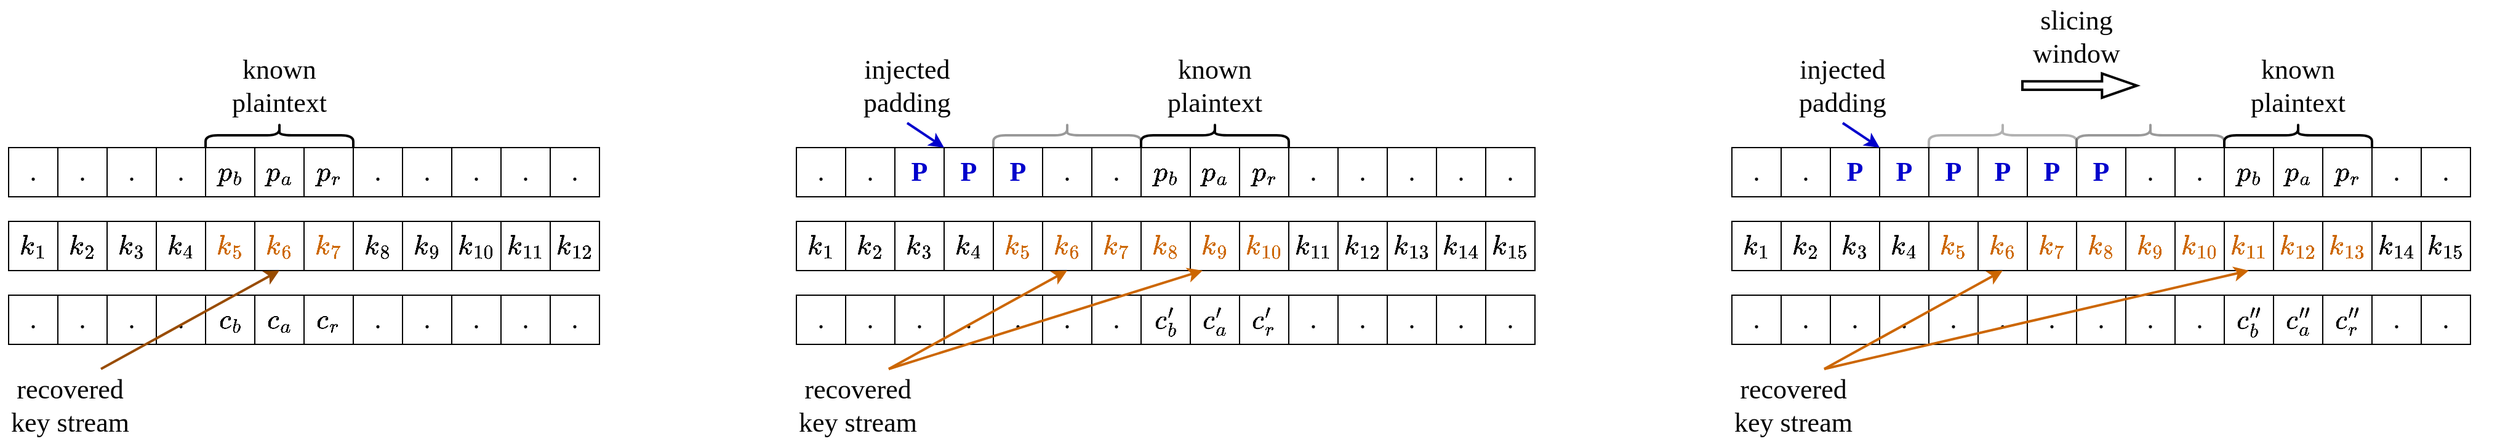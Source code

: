 <mxfile version="20.7.4" type="device"><diagram id="jKC2Cwj7kxCa5pPbHjqP" name="Page-1"><mxGraphModel dx="969" dy="1511" grid="1" gridSize="10" guides="1" tooltips="1" connect="1" arrows="1" fold="1" page="0" pageScale="1" pageWidth="850" pageHeight="1100" math="1" shadow="0"><root><mxCell id="0"/><mxCell id="1" parent="0"/><mxCell id="rblQcZxpyHpqyzmFCb4H-234" value="&lt;span style=&quot;font-family: &amp;quot;Source Code Pro&amp;quot;; font-size: 22px;&quot;&gt;.&lt;/span&gt;" style="rounded=0;whiteSpace=wrap;html=1;" vertex="1" parent="1"><mxGeometry x="280" y="-600" width="40" height="40" as="geometry"/></mxCell><mxCell id="rblQcZxpyHpqyzmFCb4H-235" value="&lt;span style=&quot;font-family: &amp;quot;Source Code Pro&amp;quot;; font-size: 22px;&quot;&gt;\(p_b\)&lt;/span&gt;" style="rounded=0;whiteSpace=wrap;html=1;" vertex="1" parent="1"><mxGeometry x="160" y="-600" width="40" height="40" as="geometry"/></mxCell><mxCell id="rblQcZxpyHpqyzmFCb4H-236" value="&lt;span style=&quot;font-family: &amp;quot;Source Code Pro&amp;quot;; font-size: 22px;&quot;&gt;\(p_a\)&lt;/span&gt;" style="rounded=0;whiteSpace=wrap;html=1;" vertex="1" parent="1"><mxGeometry x="200" y="-600" width="40" height="40" as="geometry"/></mxCell><mxCell id="rblQcZxpyHpqyzmFCb4H-237" value="&lt;span style=&quot;font-family: &amp;quot;Source Code Pro&amp;quot;; font-size: 22px;&quot;&gt;\(p_r\)&lt;/span&gt;" style="rounded=0;whiteSpace=wrap;html=1;" vertex="1" parent="1"><mxGeometry x="240" y="-600" width="40" height="40" as="geometry"/></mxCell><mxCell id="rblQcZxpyHpqyzmFCb4H-238" value="&lt;span style=&quot;font-family: &amp;quot;Source Code Pro&amp;quot;; font-size: 22px;&quot;&gt;.&lt;/span&gt;" style="rounded=0;whiteSpace=wrap;html=1;" vertex="1" parent="1"><mxGeometry x="440" y="-600" width="40" height="40" as="geometry"/></mxCell><mxCell id="rblQcZxpyHpqyzmFCb4H-239" value="&lt;font data-font-src=&quot;https://fonts.googleapis.com/css?family=Source+Code+Pro&quot; face=&quot;Source Code Pro&quot; style=&quot;font-size: 22px;&quot;&gt;.&lt;/font&gt;" style="rounded=0;whiteSpace=wrap;html=1;" vertex="1" parent="1"><mxGeometry y="-600" width="40" height="40" as="geometry"/></mxCell><mxCell id="rblQcZxpyHpqyzmFCb4H-240" value="&lt;span style=&quot;font-family: &amp;quot;Source Code Pro&amp;quot;; font-size: 22px;&quot;&gt;.&lt;/span&gt;" style="rounded=0;whiteSpace=wrap;html=1;" vertex="1" parent="1"><mxGeometry x="40" y="-600" width="40" height="40" as="geometry"/></mxCell><mxCell id="rblQcZxpyHpqyzmFCb4H-241" value="&lt;span style=&quot;font-family: &amp;quot;Source Code Pro&amp;quot;; font-size: 22px;&quot;&gt;.&lt;/span&gt;" style="rounded=0;whiteSpace=wrap;html=1;" vertex="1" parent="1"><mxGeometry x="80" y="-600" width="40" height="40" as="geometry"/></mxCell><mxCell id="rblQcZxpyHpqyzmFCb4H-242" value="&lt;span style=&quot;font-family: &amp;quot;Source Code Pro&amp;quot;; font-size: 22px;&quot;&gt;.&lt;/span&gt;" style="rounded=0;whiteSpace=wrap;html=1;" vertex="1" parent="1"><mxGeometry x="120" y="-600" width="40" height="40" as="geometry"/></mxCell><mxCell id="rblQcZxpyHpqyzmFCb4H-243" value="&lt;span style=&quot;font-family: &amp;quot;Source Code Pro&amp;quot;; font-size: 22px;&quot;&gt;\(k_5\)&lt;/span&gt;" style="rounded=0;whiteSpace=wrap;html=1;fontColor=#CC6600;" vertex="1" parent="1"><mxGeometry x="160" y="-540" width="40" height="40" as="geometry"/></mxCell><mxCell id="rblQcZxpyHpqyzmFCb4H-244" value="&lt;span style=&quot;font-family: &amp;quot;Source Code Pro&amp;quot;; font-size: 22px;&quot;&gt;\(k_6\)&lt;/span&gt;" style="rounded=0;whiteSpace=wrap;html=1;fontColor=#CC6600;" vertex="1" parent="1"><mxGeometry x="200" y="-540" width="40" height="40" as="geometry"/></mxCell><mxCell id="rblQcZxpyHpqyzmFCb4H-245" value="&lt;span style=&quot;font-family: &amp;quot;Source Code Pro&amp;quot;; font-size: 22px;&quot;&gt;\(k_7\)&lt;/span&gt;" style="rounded=0;whiteSpace=wrap;html=1;fontColor=#CC6600;" vertex="1" parent="1"><mxGeometry x="240" y="-540" width="40" height="40" as="geometry"/></mxCell><mxCell id="rblQcZxpyHpqyzmFCb4H-246" value="&lt;span style=&quot;font-family: &amp;quot;Source Code Pro&amp;quot;; font-size: 22px;&quot;&gt;\(k_8\)&lt;/span&gt;" style="rounded=0;whiteSpace=wrap;html=1;" vertex="1" parent="1"><mxGeometry x="280" y="-540" width="40" height="40" as="geometry"/></mxCell><mxCell id="rblQcZxpyHpqyzmFCb4H-247" value="&lt;span style=&quot;font-family: &amp;quot;Source Code Pro&amp;quot;; font-size: 22px;&quot;&gt;\(k_9\)&lt;/span&gt;" style="rounded=0;whiteSpace=wrap;html=1;" vertex="1" parent="1"><mxGeometry x="320" y="-540" width="40" height="40" as="geometry"/></mxCell><mxCell id="rblQcZxpyHpqyzmFCb4H-248" value="&lt;span style=&quot;font-family: &amp;quot;Source Code Pro&amp;quot;; font-size: 22px;&quot;&gt;\(k_{10}\)&lt;/span&gt;" style="rounded=0;whiteSpace=wrap;html=1;" vertex="1" parent="1"><mxGeometry x="360" y="-540" width="40" height="40" as="geometry"/></mxCell><mxCell id="rblQcZxpyHpqyzmFCb4H-249" value="&lt;font face=&quot;Source Code Pro&quot;&gt;&lt;span style=&quot;font-size: 22px;&quot;&gt;\(k_{11}\)&lt;/span&gt;&lt;/font&gt;" style="rounded=0;whiteSpace=wrap;html=1;" vertex="1" parent="1"><mxGeometry x="400" y="-540" width="40" height="40" as="geometry"/></mxCell><mxCell id="rblQcZxpyHpqyzmFCb4H-250" value="&lt;span style=&quot;font-family: &amp;quot;Source Code Pro&amp;quot;; font-size: 22px;&quot;&gt;\(k_{12}\)&lt;/span&gt;" style="rounded=0;whiteSpace=wrap;html=1;" vertex="1" parent="1"><mxGeometry x="440" y="-540" width="40" height="40" as="geometry"/></mxCell><mxCell id="rblQcZxpyHpqyzmFCb4H-251" value="&lt;font data-font-src=&quot;https://fonts.googleapis.com/css?family=Source+Code+Pro&quot; face=&quot;Source Code Pro&quot; style=&quot;font-size: 22px;&quot;&gt;\(k_1\)&lt;/font&gt;" style="rounded=0;whiteSpace=wrap;html=1;" vertex="1" parent="1"><mxGeometry y="-540" width="40" height="40" as="geometry"/></mxCell><mxCell id="rblQcZxpyHpqyzmFCb4H-252" value="&lt;span style=&quot;font-family: &amp;quot;Source Code Pro&amp;quot;; font-size: 22px;&quot;&gt;\(k_2\)&lt;/span&gt;" style="rounded=0;whiteSpace=wrap;html=1;" vertex="1" parent="1"><mxGeometry x="40" y="-540" width="40" height="40" as="geometry"/></mxCell><mxCell id="rblQcZxpyHpqyzmFCb4H-253" value="&lt;span style=&quot;font-family: &amp;quot;Source Code Pro&amp;quot;; font-size: 22px;&quot;&gt;\(k_3\)&lt;/span&gt;" style="rounded=0;whiteSpace=wrap;html=1;" vertex="1" parent="1"><mxGeometry x="80" y="-540" width="40" height="40" as="geometry"/></mxCell><mxCell id="rblQcZxpyHpqyzmFCb4H-254" value="&lt;span style=&quot;font-family: &amp;quot;Source Code Pro&amp;quot;; font-size: 22px;&quot;&gt;\(k_4\)&lt;/span&gt;" style="rounded=0;whiteSpace=wrap;html=1;" vertex="1" parent="1"><mxGeometry x="120" y="-540" width="40" height="40" as="geometry"/></mxCell><mxCell id="rblQcZxpyHpqyzmFCb4H-255" value="&lt;font data-font-src=&quot;https://fonts.googleapis.com/css?family=Source+Code+Pro&quot; face=&quot;Source Code Pro&quot; style=&quot;font-size: 22px;&quot;&gt;.&lt;/font&gt;" style="rounded=0;whiteSpace=wrap;html=1;" vertex="1" parent="1"><mxGeometry x="320" y="-480" width="40" height="40" as="geometry"/></mxCell><mxCell id="rblQcZxpyHpqyzmFCb4H-256" value="&lt;span style=&quot;font-family: &amp;quot;Source Code Pro&amp;quot;; font-size: 22px;&quot;&gt;.&lt;/span&gt;" style="rounded=0;whiteSpace=wrap;html=1;" vertex="1" parent="1"><mxGeometry x="360" y="-480" width="40" height="40" as="geometry"/></mxCell><mxCell id="rblQcZxpyHpqyzmFCb4H-257" value="&lt;span style=&quot;font-family: &amp;quot;Source Code Pro&amp;quot;; font-size: 22px;&quot;&gt;.&lt;/span&gt;" style="rounded=0;whiteSpace=wrap;html=1;" vertex="1" parent="1"><mxGeometry x="400" y="-480" width="40" height="40" as="geometry"/></mxCell><mxCell id="rblQcZxpyHpqyzmFCb4H-258" value="&lt;span style=&quot;font-family: &amp;quot;Source Code Pro&amp;quot;; font-size: 22px;&quot;&gt;.&lt;/span&gt;" style="rounded=0;whiteSpace=wrap;html=1;" vertex="1" parent="1"><mxGeometry x="280" y="-480" width="40" height="40" as="geometry"/></mxCell><mxCell id="rblQcZxpyHpqyzmFCb4H-259" value="&lt;span style=&quot;font-family: &amp;quot;Source Code Pro&amp;quot;; font-size: 22px;&quot;&gt;\(c_b\)&lt;/span&gt;" style="rounded=0;whiteSpace=wrap;html=1;" vertex="1" parent="1"><mxGeometry x="160" y="-480" width="40" height="40" as="geometry"/></mxCell><mxCell id="rblQcZxpyHpqyzmFCb4H-260" value="&lt;span style=&quot;font-family: &amp;quot;Source Code Pro&amp;quot;; font-size: 22px;&quot;&gt;\(c_a\)&lt;/span&gt;" style="rounded=0;whiteSpace=wrap;html=1;" vertex="1" parent="1"><mxGeometry x="200" y="-480" width="40" height="40" as="geometry"/></mxCell><mxCell id="rblQcZxpyHpqyzmFCb4H-261" value="&lt;span style=&quot;font-family: &amp;quot;Source Code Pro&amp;quot;; font-size: 22px;&quot;&gt;\(c_r\)&lt;/span&gt;" style="rounded=0;whiteSpace=wrap;html=1;" vertex="1" parent="1"><mxGeometry x="240" y="-480" width="40" height="40" as="geometry"/></mxCell><mxCell id="rblQcZxpyHpqyzmFCb4H-262" value="&lt;span style=&quot;font-family: &amp;quot;Source Code Pro&amp;quot;; font-size: 22px;&quot;&gt;.&lt;/span&gt;" style="rounded=0;whiteSpace=wrap;html=1;" vertex="1" parent="1"><mxGeometry x="440" y="-480" width="40" height="40" as="geometry"/></mxCell><mxCell id="rblQcZxpyHpqyzmFCb4H-263" value="&lt;font data-font-src=&quot;https://fonts.googleapis.com/css?family=Source+Code+Pro&quot; face=&quot;Source Code Pro&quot; style=&quot;font-size: 22px;&quot;&gt;.&lt;/font&gt;" style="rounded=0;whiteSpace=wrap;html=1;" vertex="1" parent="1"><mxGeometry y="-480" width="40" height="40" as="geometry"/></mxCell><mxCell id="rblQcZxpyHpqyzmFCb4H-264" value="&lt;span style=&quot;font-family: &amp;quot;Source Code Pro&amp;quot;; font-size: 22px;&quot;&gt;.&lt;/span&gt;" style="rounded=0;whiteSpace=wrap;html=1;" vertex="1" parent="1"><mxGeometry x="40" y="-480" width="40" height="40" as="geometry"/></mxCell><mxCell id="rblQcZxpyHpqyzmFCb4H-265" value="&lt;span style=&quot;font-family: &amp;quot;Source Code Pro&amp;quot;; font-size: 22px;&quot;&gt;.&lt;/span&gt;" style="rounded=0;whiteSpace=wrap;html=1;" vertex="1" parent="1"><mxGeometry x="80" y="-480" width="40" height="40" as="geometry"/></mxCell><mxCell id="rblQcZxpyHpqyzmFCb4H-266" value="&lt;span style=&quot;font-family: &amp;quot;Source Code Pro&amp;quot;; font-size: 22px;&quot;&gt;.&lt;/span&gt;" style="rounded=0;whiteSpace=wrap;html=1;" vertex="1" parent="1"><mxGeometry x="120" y="-480" width="40" height="40" as="geometry"/></mxCell><mxCell id="rblQcZxpyHpqyzmFCb4H-305" value="&lt;font data-font-src=&quot;https://fonts.googleapis.com/css?family=Source+Code+Pro&quot; face=&quot;Source Code Pro&quot; style=&quot;font-size: 22px;&quot;&gt;.&lt;/font&gt;" style="rounded=0;whiteSpace=wrap;html=1;" vertex="1" parent="1"><mxGeometry x="320" y="-600" width="40" height="40" as="geometry"/></mxCell><mxCell id="rblQcZxpyHpqyzmFCb4H-306" value="&lt;span style=&quot;font-family: &amp;quot;Source Code Pro&amp;quot;; font-size: 22px;&quot;&gt;.&lt;/span&gt;" style="rounded=0;whiteSpace=wrap;html=1;" vertex="1" parent="1"><mxGeometry x="360" y="-600" width="40" height="40" as="geometry"/></mxCell><mxCell id="rblQcZxpyHpqyzmFCb4H-307" value="&lt;span style=&quot;font-family: &amp;quot;Source Code Pro&amp;quot;; font-size: 22px;&quot;&gt;.&lt;/span&gt;" style="rounded=0;whiteSpace=wrap;html=1;" vertex="1" parent="1"><mxGeometry x="400" y="-600" width="40" height="40" as="geometry"/></mxCell><mxCell id="rblQcZxpyHpqyzmFCb4H-308" value="&lt;span style=&quot;font-family: &amp;quot;Source Code Pro&amp;quot;; font-size: 22px;&quot;&gt;.&lt;/span&gt;" style="rounded=0;whiteSpace=wrap;html=1;" vertex="1" parent="1"><mxGeometry x="1040" y="-600" width="40" height="40" as="geometry"/></mxCell><mxCell id="rblQcZxpyHpqyzmFCb4H-309" value="&lt;span style=&quot;font-family: &amp;quot;Source Code Pro&amp;quot;; font-size: 22px;&quot;&gt;\(p_b\)&lt;/span&gt;" style="rounded=0;whiteSpace=wrap;html=1;" vertex="1" parent="1"><mxGeometry x="920" y="-600" width="40" height="40" as="geometry"/></mxCell><mxCell id="rblQcZxpyHpqyzmFCb4H-310" value="&lt;span style=&quot;font-family: &amp;quot;Source Code Pro&amp;quot;; font-size: 22px;&quot;&gt;\(p_a\)&lt;/span&gt;" style="rounded=0;whiteSpace=wrap;html=1;" vertex="1" parent="1"><mxGeometry x="960" y="-600" width="40" height="40" as="geometry"/></mxCell><mxCell id="rblQcZxpyHpqyzmFCb4H-311" value="&lt;span style=&quot;font-family: &amp;quot;Source Code Pro&amp;quot;; font-size: 22px;&quot;&gt;\(p_r\)&lt;/span&gt;" style="rounded=0;whiteSpace=wrap;html=1;" vertex="1" parent="1"><mxGeometry x="1000" y="-600" width="40" height="40" as="geometry"/></mxCell><mxCell id="rblQcZxpyHpqyzmFCb4H-312" value="&lt;span style=&quot;font-family: &amp;quot;Source Code Pro&amp;quot;; font-size: 22px;&quot;&gt;.&lt;/span&gt;" style="rounded=0;whiteSpace=wrap;html=1;" vertex="1" parent="1"><mxGeometry x="1200" y="-600" width="40" height="40" as="geometry"/></mxCell><mxCell id="rblQcZxpyHpqyzmFCb4H-313" value="&lt;font data-font-src=&quot;https://fonts.googleapis.com/css?family=Source+Code+Pro&quot; face=&quot;Source Code Pro&quot; style=&quot;font-size: 22px;&quot;&gt;.&lt;/font&gt;" style="rounded=0;whiteSpace=wrap;html=1;" vertex="1" parent="1"><mxGeometry x="640" y="-600" width="40" height="40" as="geometry"/></mxCell><mxCell id="rblQcZxpyHpqyzmFCb4H-314" value="&lt;span style=&quot;font-family: &amp;quot;Source Code Pro&amp;quot;; font-size: 22px;&quot;&gt;.&lt;/span&gt;" style="rounded=0;whiteSpace=wrap;html=1;" vertex="1" parent="1"><mxGeometry x="680" y="-600" width="40" height="40" as="geometry"/></mxCell><mxCell id="rblQcZxpyHpqyzmFCb4H-315" value="&lt;span style=&quot;font-family: &amp;quot;Source Code Pro&amp;quot;; font-size: 22px;&quot;&gt;.&lt;/span&gt;" style="rounded=0;whiteSpace=wrap;html=1;" vertex="1" parent="1"><mxGeometry x="840" y="-600" width="40" height="40" as="geometry"/></mxCell><mxCell id="rblQcZxpyHpqyzmFCb4H-316" value="&lt;span style=&quot;font-family: &amp;quot;Source Code Pro&amp;quot;; font-size: 22px;&quot;&gt;.&lt;/span&gt;" style="rounded=0;whiteSpace=wrap;html=1;" vertex="1" parent="1"><mxGeometry x="880" y="-600" width="40" height="40" as="geometry"/></mxCell><mxCell id="rblQcZxpyHpqyzmFCb4H-317" value="&lt;span style=&quot;font-family: &amp;quot;Source Code Pro&amp;quot;; font-size: 22px;&quot;&gt;\(k_5\)&lt;/span&gt;" style="rounded=0;whiteSpace=wrap;html=1;fontColor=#CC6600;" vertex="1" parent="1"><mxGeometry x="800" y="-540" width="40" height="40" as="geometry"/></mxCell><mxCell id="rblQcZxpyHpqyzmFCb4H-318" value="&lt;span style=&quot;font-family: &amp;quot;Source Code Pro&amp;quot;; font-size: 22px;&quot;&gt;\(k_6\)&lt;/span&gt;" style="rounded=0;whiteSpace=wrap;html=1;fontColor=#CC6600;" vertex="1" parent="1"><mxGeometry x="840" y="-540" width="40" height="40" as="geometry"/></mxCell><mxCell id="rblQcZxpyHpqyzmFCb4H-319" value="&lt;span style=&quot;font-family: &amp;quot;Source Code Pro&amp;quot;; font-size: 22px;&quot;&gt;\(k_7\)&lt;/span&gt;" style="rounded=0;whiteSpace=wrap;html=1;fontColor=#CC6600;" vertex="1" parent="1"><mxGeometry x="880" y="-540" width="40" height="40" as="geometry"/></mxCell><mxCell id="rblQcZxpyHpqyzmFCb4H-320" value="&lt;span style=&quot;font-family: &amp;quot;Source Code Pro&amp;quot;; font-size: 22px;&quot;&gt;\(k_8\)&lt;/span&gt;" style="rounded=0;whiteSpace=wrap;html=1;fontColor=#CC6600;" vertex="1" parent="1"><mxGeometry x="920" y="-540" width="40" height="40" as="geometry"/></mxCell><mxCell id="rblQcZxpyHpqyzmFCb4H-321" value="&lt;span style=&quot;font-family: &amp;quot;Source Code Pro&amp;quot;; font-size: 22px;&quot;&gt;\(k_9\)&lt;/span&gt;" style="rounded=0;whiteSpace=wrap;html=1;fontColor=#CC6600;" vertex="1" parent="1"><mxGeometry x="960" y="-540" width="40" height="40" as="geometry"/></mxCell><mxCell id="rblQcZxpyHpqyzmFCb4H-322" value="&lt;span style=&quot;font-family: &amp;quot;Source Code Pro&amp;quot;; font-size: 22px;&quot;&gt;\(k_{10}\)&lt;/span&gt;" style="rounded=0;whiteSpace=wrap;html=1;fontColor=#CC6600;" vertex="1" parent="1"><mxGeometry x="1000" y="-540" width="40" height="40" as="geometry"/></mxCell><mxCell id="rblQcZxpyHpqyzmFCb4H-323" value="&lt;font face=&quot;Source Code Pro&quot;&gt;&lt;span style=&quot;font-size: 22px;&quot;&gt;\(k_{11}\)&lt;/span&gt;&lt;/font&gt;" style="rounded=0;whiteSpace=wrap;html=1;" vertex="1" parent="1"><mxGeometry x="1040" y="-540" width="40" height="40" as="geometry"/></mxCell><mxCell id="rblQcZxpyHpqyzmFCb4H-324" value="&lt;span style=&quot;font-family: &amp;quot;Source Code Pro&amp;quot;; font-size: 22px;&quot;&gt;\(k_{12}\)&lt;/span&gt;" style="rounded=0;whiteSpace=wrap;html=1;" vertex="1" parent="1"><mxGeometry x="1080" y="-540" width="40" height="40" as="geometry"/></mxCell><mxCell id="rblQcZxpyHpqyzmFCb4H-325" value="&lt;font data-font-src=&quot;https://fonts.googleapis.com/css?family=Source+Code+Pro&quot; face=&quot;Source Code Pro&quot; style=&quot;font-size: 22px;&quot;&gt;\(k_1\)&lt;/font&gt;" style="rounded=0;whiteSpace=wrap;html=1;" vertex="1" parent="1"><mxGeometry x="640" y="-540" width="40" height="40" as="geometry"/></mxCell><mxCell id="rblQcZxpyHpqyzmFCb4H-326" value="&lt;span style=&quot;font-family: &amp;quot;Source Code Pro&amp;quot;; font-size: 22px;&quot;&gt;\(k_2\)&lt;/span&gt;" style="rounded=0;whiteSpace=wrap;html=1;" vertex="1" parent="1"><mxGeometry x="680" y="-540" width="40" height="40" as="geometry"/></mxCell><mxCell id="rblQcZxpyHpqyzmFCb4H-327" value="&lt;span style=&quot;font-family: &amp;quot;Source Code Pro&amp;quot;; font-size: 22px;&quot;&gt;\(k_3\)&lt;/span&gt;" style="rounded=0;whiteSpace=wrap;html=1;" vertex="1" parent="1"><mxGeometry x="720" y="-540" width="40" height="40" as="geometry"/></mxCell><mxCell id="rblQcZxpyHpqyzmFCb4H-328" value="&lt;span style=&quot;font-family: &amp;quot;Source Code Pro&amp;quot;; font-size: 22px;&quot;&gt;\(k_4\)&lt;/span&gt;" style="rounded=0;whiteSpace=wrap;html=1;" vertex="1" parent="1"><mxGeometry x="760" y="-540" width="40" height="40" as="geometry"/></mxCell><mxCell id="rblQcZxpyHpqyzmFCb4H-329" value="&lt;font data-font-src=&quot;https://fonts.googleapis.com/css?family=Source+Code+Pro&quot; face=&quot;Source Code Pro&quot; style=&quot;font-size: 22px;&quot;&gt;.&lt;/font&gt;" style="rounded=0;whiteSpace=wrap;html=1;" vertex="1" parent="1"><mxGeometry x="1080" y="-480" width="40" height="40" as="geometry"/></mxCell><mxCell id="rblQcZxpyHpqyzmFCb4H-330" value="&lt;span style=&quot;font-family: &amp;quot;Source Code Pro&amp;quot;; font-size: 22px;&quot;&gt;.&lt;/span&gt;" style="rounded=0;whiteSpace=wrap;html=1;" vertex="1" parent="1"><mxGeometry x="1120" y="-480" width="40" height="40" as="geometry"/></mxCell><mxCell id="rblQcZxpyHpqyzmFCb4H-331" value="&lt;span style=&quot;font-family: &amp;quot;Source Code Pro&amp;quot;; font-size: 22px;&quot;&gt;.&lt;/span&gt;" style="rounded=0;whiteSpace=wrap;html=1;" vertex="1" parent="1"><mxGeometry x="1160" y="-480" width="40" height="40" as="geometry"/></mxCell><mxCell id="rblQcZxpyHpqyzmFCb4H-332" value="&lt;span style=&quot;font-family: &amp;quot;Source Code Pro&amp;quot;; font-size: 22px;&quot;&gt;.&lt;/span&gt;" style="rounded=0;whiteSpace=wrap;html=1;" vertex="1" parent="1"><mxGeometry x="1040" y="-480" width="40" height="40" as="geometry"/></mxCell><mxCell id="rblQcZxpyHpqyzmFCb4H-333" value="&lt;span style=&quot;font-family: &amp;quot;Source Code Pro&amp;quot;; font-size: 22px;&quot;&gt;\(c'_b\)&lt;/span&gt;" style="rounded=0;whiteSpace=wrap;html=1;" vertex="1" parent="1"><mxGeometry x="920" y="-480" width="40" height="40" as="geometry"/></mxCell><mxCell id="rblQcZxpyHpqyzmFCb4H-334" value="&lt;span style=&quot;font-family: &amp;quot;Source Code Pro&amp;quot;; font-size: 22px;&quot;&gt;\(c'_a\)&lt;/span&gt;" style="rounded=0;whiteSpace=wrap;html=1;" vertex="1" parent="1"><mxGeometry x="960" y="-480" width="40" height="40" as="geometry"/></mxCell><mxCell id="rblQcZxpyHpqyzmFCb4H-335" value="&lt;span style=&quot;font-family: &amp;quot;Source Code Pro&amp;quot;; font-size: 22px;&quot;&gt;\(c'_r\)&lt;/span&gt;" style="rounded=0;whiteSpace=wrap;html=1;" vertex="1" parent="1"><mxGeometry x="1000" y="-480" width="40" height="40" as="geometry"/></mxCell><mxCell id="rblQcZxpyHpqyzmFCb4H-336" value="&lt;span style=&quot;font-family: &amp;quot;Source Code Pro&amp;quot;; font-size: 22px;&quot;&gt;.&lt;/span&gt;" style="rounded=0;whiteSpace=wrap;html=1;" vertex="1" parent="1"><mxGeometry x="1200" y="-480" width="40" height="40" as="geometry"/></mxCell><mxCell id="rblQcZxpyHpqyzmFCb4H-337" value="&lt;font data-font-src=&quot;https://fonts.googleapis.com/css?family=Source+Code+Pro&quot; face=&quot;Source Code Pro&quot; style=&quot;font-size: 22px;&quot;&gt;.&lt;/font&gt;" style="rounded=0;whiteSpace=wrap;html=1;" vertex="1" parent="1"><mxGeometry x="640" y="-480" width="40" height="40" as="geometry"/></mxCell><mxCell id="rblQcZxpyHpqyzmFCb4H-338" value="&lt;span style=&quot;font-family: &amp;quot;Source Code Pro&amp;quot;; font-size: 22px;&quot;&gt;.&lt;/span&gt;" style="rounded=0;whiteSpace=wrap;html=1;" vertex="1" parent="1"><mxGeometry x="680" y="-480" width="40" height="40" as="geometry"/></mxCell><mxCell id="rblQcZxpyHpqyzmFCb4H-339" value="&lt;span style=&quot;font-family: &amp;quot;Source Code Pro&amp;quot;; font-size: 22px;&quot;&gt;.&lt;/span&gt;" style="rounded=0;whiteSpace=wrap;html=1;" vertex="1" parent="1"><mxGeometry x="720" y="-480" width="40" height="40" as="geometry"/></mxCell><mxCell id="rblQcZxpyHpqyzmFCb4H-340" value="&lt;span style=&quot;font-family: &amp;quot;Source Code Pro&amp;quot;; font-size: 22px;&quot;&gt;.&lt;/span&gt;" style="rounded=0;whiteSpace=wrap;html=1;" vertex="1" parent="1"><mxGeometry x="760" y="-480" width="40" height="40" as="geometry"/></mxCell><mxCell id="rblQcZxpyHpqyzmFCb4H-341" value="&lt;font data-font-src=&quot;https://fonts.googleapis.com/css?family=Source+Code+Pro&quot; face=&quot;Source Code Pro&quot; style=&quot;font-size: 22px;&quot;&gt;.&lt;/font&gt;" style="rounded=0;whiteSpace=wrap;html=1;" vertex="1" parent="1"><mxGeometry x="1080" y="-600" width="40" height="40" as="geometry"/></mxCell><mxCell id="rblQcZxpyHpqyzmFCb4H-342" value="&lt;span style=&quot;font-family: &amp;quot;Source Code Pro&amp;quot;; font-size: 22px;&quot;&gt;.&lt;/span&gt;" style="rounded=0;whiteSpace=wrap;html=1;" vertex="1" parent="1"><mxGeometry x="1120" y="-600" width="40" height="40" as="geometry"/></mxCell><mxCell id="rblQcZxpyHpqyzmFCb4H-343" value="&lt;span style=&quot;font-family: &amp;quot;Source Code Pro&amp;quot;; font-size: 22px;&quot;&gt;.&lt;/span&gt;" style="rounded=0;whiteSpace=wrap;html=1;" vertex="1" parent="1"><mxGeometry x="1160" y="-600" width="40" height="40" as="geometry"/></mxCell><mxCell id="rblQcZxpyHpqyzmFCb4H-344" value="&lt;span style=&quot;font-family: &amp;quot;Source Code Pro&amp;quot;; font-size: 22px;&quot;&gt;&lt;b&gt;&lt;font color=&quot;#0000cc&quot;&gt;P&lt;/font&gt;&lt;/b&gt;&lt;/span&gt;" style="rounded=0;whiteSpace=wrap;html=1;" vertex="1" parent="1"><mxGeometry x="720" y="-600" width="40" height="40" as="geometry"/></mxCell><mxCell id="rblQcZxpyHpqyzmFCb4H-345" value="&lt;span style=&quot;font-family: &amp;quot;Source Code Pro&amp;quot;; font-size: 22px;&quot;&gt;&lt;b&gt;&lt;font color=&quot;#0000cc&quot;&gt;P&lt;/font&gt;&lt;/b&gt;&lt;/span&gt;" style="rounded=0;whiteSpace=wrap;html=1;" vertex="1" parent="1"><mxGeometry x="760" y="-600" width="40" height="40" as="geometry"/></mxCell><mxCell id="rblQcZxpyHpqyzmFCb4H-346" value="&lt;span style=&quot;font-family: &amp;quot;Source Code Pro&amp;quot;; font-size: 22px;&quot;&gt;&lt;b&gt;&lt;font color=&quot;#0000cc&quot;&gt;P&lt;/font&gt;&lt;/b&gt;&lt;/span&gt;" style="rounded=0;whiteSpace=wrap;html=1;" vertex="1" parent="1"><mxGeometry x="800" y="-600" width="40" height="40" as="geometry"/></mxCell><mxCell id="rblQcZxpyHpqyzmFCb4H-347" value="&lt;span style=&quot;font-family: &amp;quot;Source Code Pro&amp;quot;; font-size: 22px;&quot;&gt;.&lt;/span&gt;" style="rounded=0;whiteSpace=wrap;html=1;" vertex="1" parent="1"><mxGeometry x="800" y="-480" width="40" height="40" as="geometry"/></mxCell><mxCell id="rblQcZxpyHpqyzmFCb4H-348" value="&lt;span style=&quot;font-family: &amp;quot;Source Code Pro&amp;quot;; font-size: 22px;&quot;&gt;.&lt;/span&gt;" style="rounded=0;whiteSpace=wrap;html=1;" vertex="1" parent="1"><mxGeometry x="840" y="-480" width="40" height="40" as="geometry"/></mxCell><mxCell id="rblQcZxpyHpqyzmFCb4H-349" value="&lt;span style=&quot;font-family: &amp;quot;Source Code Pro&amp;quot;; font-size: 22px;&quot;&gt;.&lt;/span&gt;" style="rounded=0;whiteSpace=wrap;html=1;" vertex="1" parent="1"><mxGeometry x="880" y="-480" width="40" height="40" as="geometry"/></mxCell><mxCell id="rblQcZxpyHpqyzmFCb4H-350" value="&lt;span style=&quot;font-family: &amp;quot;Source Code Pro&amp;quot;; font-size: 22px;&quot;&gt;\(k_{13}\)&lt;/span&gt;" style="rounded=0;whiteSpace=wrap;html=1;" vertex="1" parent="1"><mxGeometry x="1120" y="-540" width="40" height="40" as="geometry"/></mxCell><mxCell id="rblQcZxpyHpqyzmFCb4H-351" value="&lt;font face=&quot;Source Code Pro&quot;&gt;&lt;span style=&quot;font-size: 22px;&quot;&gt;\(k_{14}\)&lt;/span&gt;&lt;/font&gt;" style="rounded=0;whiteSpace=wrap;html=1;" vertex="1" parent="1"><mxGeometry x="1160" y="-540" width="40" height="40" as="geometry"/></mxCell><mxCell id="rblQcZxpyHpqyzmFCb4H-352" value="&lt;span style=&quot;font-family: &amp;quot;Source Code Pro&amp;quot;; font-size: 22px;&quot;&gt;\(k_{15}\)&lt;/span&gt;" style="rounded=0;whiteSpace=wrap;html=1;" vertex="1" parent="1"><mxGeometry x="1200" y="-540" width="40" height="40" as="geometry"/></mxCell><mxCell id="rblQcZxpyHpqyzmFCb4H-355" value="known plaintext" style="text;html=1;strokeColor=none;fillColor=none;align=center;verticalAlign=middle;whiteSpace=wrap;rounded=0;fontFamily=Patrick Hand;fontSource=https%3A%2F%2Ffonts.googleapis.com%2Fcss%3Ffamily%3DPatrick%2BHand;fontSize=22;" vertex="1" parent="1"><mxGeometry x="170" y="-680" width="100" height="60" as="geometry"/></mxCell><mxCell id="rblQcZxpyHpqyzmFCb4H-356" value="" style="shape=curlyBracket;whiteSpace=wrap;html=1;rounded=1;flipH=1;labelPosition=right;verticalLabelPosition=middle;align=left;verticalAlign=middle;fontFamily=Patric Hand;fontSource=https%3A%2F%2Ffonts.googleapis.com%2Fcss%3Ffamily%3DPatric%2BHand;fontSize=22;rotation=-90;strokeWidth=2;" vertex="1" parent="1"><mxGeometry x="210" y="-670" width="20" height="120" as="geometry"/></mxCell><mxCell id="rblQcZxpyHpqyzmFCb4H-357" value="known plaintext" style="text;html=1;strokeColor=none;fillColor=none;align=center;verticalAlign=middle;whiteSpace=wrap;rounded=0;fontFamily=Patrick Hand;fontSource=https%3A%2F%2Ffonts.googleapis.com%2Fcss%3Ffamily%3DPatrick%2BHand;fontSize=22;" vertex="1" parent="1"><mxGeometry x="930" y="-680" width="100" height="60" as="geometry"/></mxCell><mxCell id="rblQcZxpyHpqyzmFCb4H-358" value="" style="shape=curlyBracket;whiteSpace=wrap;html=1;rounded=1;flipH=1;labelPosition=right;verticalLabelPosition=middle;align=left;verticalAlign=middle;fontFamily=Patric Hand;fontSource=https%3A%2F%2Ffonts.googleapis.com%2Fcss%3Ffamily%3DPatric%2BHand;fontSize=22;rotation=-90;strokeWidth=2;" vertex="1" parent="1"><mxGeometry x="970" y="-670" width="20" height="120" as="geometry"/></mxCell><mxCell id="rblQcZxpyHpqyzmFCb4H-359" value="" style="shape=curlyBracket;whiteSpace=wrap;html=1;rounded=1;flipH=1;labelPosition=right;verticalLabelPosition=middle;align=left;verticalAlign=middle;fontFamily=Patric Hand;fontSource=https%3A%2F%2Ffonts.googleapis.com%2Fcss%3Ffamily%3DPatric%2BHand;fontSize=22;rotation=-90;strokeWidth=2;opacity=40;" vertex="1" parent="1"><mxGeometry x="850" y="-670" width="20" height="120" as="geometry"/></mxCell><mxCell id="rblQcZxpyHpqyzmFCb4H-361" style="rounded=0;orthogonalLoop=1;jettySize=auto;html=1;exitX=0.5;exitY=1;exitDx=0;exitDy=0;fontFamily=Patric Hand;fontSource=https%3A%2F%2Ffonts.googleapis.com%2Fcss%3Ffamily%3DPatric%2BHand;fontSize=22;strokeWidth=2;strokeColor=#0000CC;entryX=1;entryY=0;entryDx=0;entryDy=0;" edge="1" parent="1" source="rblQcZxpyHpqyzmFCb4H-360" target="rblQcZxpyHpqyzmFCb4H-344"><mxGeometry relative="1" as="geometry"/></mxCell><mxCell id="rblQcZxpyHpqyzmFCb4H-360" value="injected&lt;br&gt;padding" style="text;html=1;strokeColor=none;fillColor=none;align=center;verticalAlign=middle;whiteSpace=wrap;rounded=0;fontFamily=Patrick Hand;fontSource=https%3A%2F%2Ffonts.googleapis.com%2Fcss%3Ffamily%3DPatrick%2BHand;fontSize=22;" vertex="1" parent="1"><mxGeometry x="680" y="-680" width="100" height="60" as="geometry"/></mxCell><mxCell id="rblQcZxpyHpqyzmFCb4H-362" value="&lt;b style=&quot;font-family: &amp;quot;Source Code Pro&amp;quot;; font-size: 22px;&quot;&gt;&lt;font color=&quot;#0000cc&quot;&gt;P&lt;/font&gt;&lt;/b&gt;" style="rounded=0;whiteSpace=wrap;html=1;" vertex="1" parent="1"><mxGeometry x="1680" y="-600" width="40" height="40" as="geometry"/></mxCell><mxCell id="rblQcZxpyHpqyzmFCb4H-363" value="&lt;span style=&quot;font-family: &amp;quot;Source Code Pro&amp;quot;; font-size: 22px;&quot;&gt;\(p_b\)&lt;/span&gt;" style="rounded=0;whiteSpace=wrap;html=1;" vertex="1" parent="1"><mxGeometry x="1800" y="-600" width="40" height="40" as="geometry"/></mxCell><mxCell id="rblQcZxpyHpqyzmFCb4H-364" value="&lt;span style=&quot;font-family: &amp;quot;Source Code Pro&amp;quot;; font-size: 22px;&quot;&gt;\(p_a\)&lt;/span&gt;" style="rounded=0;whiteSpace=wrap;html=1;" vertex="1" parent="1"><mxGeometry x="1840" y="-600" width="40" height="40" as="geometry"/></mxCell><mxCell id="rblQcZxpyHpqyzmFCb4H-365" value="&lt;span style=&quot;font-family: &amp;quot;Source Code Pro&amp;quot;; font-size: 22px;&quot;&gt;\(p_r\)&lt;/span&gt;" style="rounded=0;whiteSpace=wrap;html=1;" vertex="1" parent="1"><mxGeometry x="1880" y="-600" width="40" height="40" as="geometry"/></mxCell><mxCell id="rblQcZxpyHpqyzmFCb4H-366" value="&lt;span style=&quot;font-family: &amp;quot;Source Code Pro&amp;quot;; font-size: 22px;&quot;&gt;.&lt;/span&gt;" style="rounded=0;whiteSpace=wrap;html=1;" vertex="1" parent="1"><mxGeometry x="1960" y="-600" width="40" height="40" as="geometry"/></mxCell><mxCell id="rblQcZxpyHpqyzmFCb4H-367" value="&lt;font data-font-src=&quot;https://fonts.googleapis.com/css?family=Source+Code+Pro&quot; face=&quot;Source Code Pro&quot; style=&quot;font-size: 22px;&quot;&gt;.&lt;/font&gt;" style="rounded=0;whiteSpace=wrap;html=1;" vertex="1" parent="1"><mxGeometry x="1400" y="-600" width="40" height="40" as="geometry"/></mxCell><mxCell id="rblQcZxpyHpqyzmFCb4H-368" value="&lt;span style=&quot;font-family: &amp;quot;Source Code Pro&amp;quot;; font-size: 22px;&quot;&gt;.&lt;/span&gt;" style="rounded=0;whiteSpace=wrap;html=1;" vertex="1" parent="1"><mxGeometry x="1440" y="-600" width="40" height="40" as="geometry"/></mxCell><mxCell id="rblQcZxpyHpqyzmFCb4H-369" value="&lt;b style=&quot;font-family: &amp;quot;Source Code Pro&amp;quot;; font-size: 22px;&quot;&gt;&lt;font color=&quot;#0000cc&quot;&gt;P&lt;/font&gt;&lt;/b&gt;" style="rounded=0;whiteSpace=wrap;html=1;" vertex="1" parent="1"><mxGeometry x="1600" y="-600" width="40" height="40" as="geometry"/></mxCell><mxCell id="rblQcZxpyHpqyzmFCb4H-370" value="&lt;b style=&quot;font-family: &amp;quot;Source Code Pro&amp;quot;; font-size: 22px;&quot;&gt;&lt;font color=&quot;#0000cc&quot;&gt;P&lt;/font&gt;&lt;/b&gt;" style="rounded=0;whiteSpace=wrap;html=1;" vertex="1" parent="1"><mxGeometry x="1640" y="-600" width="40" height="40" as="geometry"/></mxCell><mxCell id="rblQcZxpyHpqyzmFCb4H-371" value="&lt;span style=&quot;font-family: &amp;quot;Source Code Pro&amp;quot;; font-size: 22px;&quot;&gt;\(k_5\)&lt;/span&gt;" style="rounded=0;whiteSpace=wrap;html=1;fontColor=#CC6600;" vertex="1" parent="1"><mxGeometry x="1560" y="-540" width="40" height="40" as="geometry"/></mxCell><mxCell id="rblQcZxpyHpqyzmFCb4H-372" value="&lt;span style=&quot;font-family: &amp;quot;Source Code Pro&amp;quot;; font-size: 22px;&quot;&gt;\(k_6\)&lt;/span&gt;" style="rounded=0;whiteSpace=wrap;html=1;fontColor=#CC6600;" vertex="1" parent="1"><mxGeometry x="1600" y="-540" width="40" height="40" as="geometry"/></mxCell><mxCell id="rblQcZxpyHpqyzmFCb4H-373" value="&lt;span style=&quot;font-family: &amp;quot;Source Code Pro&amp;quot;; font-size: 22px;&quot;&gt;\(k_7\)&lt;/span&gt;" style="rounded=0;whiteSpace=wrap;html=1;fontColor=#CC6600;" vertex="1" parent="1"><mxGeometry x="1640" y="-540" width="40" height="40" as="geometry"/></mxCell><mxCell id="rblQcZxpyHpqyzmFCb4H-374" value="&lt;span style=&quot;font-family: &amp;quot;Source Code Pro&amp;quot;; font-size: 22px;&quot;&gt;\(k_8\)&lt;/span&gt;" style="rounded=0;whiteSpace=wrap;html=1;fontColor=#CC6600;" vertex="1" parent="1"><mxGeometry x="1680" y="-540" width="40" height="40" as="geometry"/></mxCell><mxCell id="rblQcZxpyHpqyzmFCb4H-375" value="&lt;span style=&quot;font-family: &amp;quot;Source Code Pro&amp;quot;; font-size: 22px;&quot;&gt;\(k_9\)&lt;/span&gt;" style="rounded=0;whiteSpace=wrap;html=1;fontColor=#CC6600;" vertex="1" parent="1"><mxGeometry x="1720" y="-540" width="40" height="40" as="geometry"/></mxCell><mxCell id="rblQcZxpyHpqyzmFCb4H-376" value="&lt;span style=&quot;font-family: &amp;quot;Source Code Pro&amp;quot;; font-size: 22px;&quot;&gt;\(k_{10}\)&lt;/span&gt;" style="rounded=0;whiteSpace=wrap;html=1;fontColor=#CC6600;" vertex="1" parent="1"><mxGeometry x="1760" y="-540" width="40" height="40" as="geometry"/></mxCell><mxCell id="rblQcZxpyHpqyzmFCb4H-377" value="&lt;font face=&quot;Source Code Pro&quot;&gt;&lt;span style=&quot;font-size: 22px;&quot;&gt;\(k_{11}\)&lt;/span&gt;&lt;/font&gt;" style="rounded=0;whiteSpace=wrap;html=1;fontColor=#CC6600;" vertex="1" parent="1"><mxGeometry x="1800" y="-540" width="40" height="40" as="geometry"/></mxCell><mxCell id="rblQcZxpyHpqyzmFCb4H-378" value="&lt;span style=&quot;font-family: &amp;quot;Source Code Pro&amp;quot;; font-size: 22px;&quot;&gt;\(k_{12}\)&lt;/span&gt;" style="rounded=0;whiteSpace=wrap;html=1;fontColor=#CC6600;" vertex="1" parent="1"><mxGeometry x="1840" y="-540" width="40" height="40" as="geometry"/></mxCell><mxCell id="rblQcZxpyHpqyzmFCb4H-379" value="&lt;font data-font-src=&quot;https://fonts.googleapis.com/css?family=Source+Code+Pro&quot; face=&quot;Source Code Pro&quot; style=&quot;font-size: 22px;&quot;&gt;\(k_1\)&lt;/font&gt;" style="rounded=0;whiteSpace=wrap;html=1;" vertex="1" parent="1"><mxGeometry x="1400" y="-540" width="40" height="40" as="geometry"/></mxCell><mxCell id="rblQcZxpyHpqyzmFCb4H-380" value="&lt;span style=&quot;font-family: &amp;quot;Source Code Pro&amp;quot;; font-size: 22px;&quot;&gt;\(k_2\)&lt;/span&gt;" style="rounded=0;whiteSpace=wrap;html=1;" vertex="1" parent="1"><mxGeometry x="1440" y="-540" width="40" height="40" as="geometry"/></mxCell><mxCell id="rblQcZxpyHpqyzmFCb4H-381" value="&lt;span style=&quot;font-family: &amp;quot;Source Code Pro&amp;quot;; font-size: 22px;&quot;&gt;\(k_3\)&lt;/span&gt;" style="rounded=0;whiteSpace=wrap;html=1;" vertex="1" parent="1"><mxGeometry x="1480" y="-540" width="40" height="40" as="geometry"/></mxCell><mxCell id="rblQcZxpyHpqyzmFCb4H-382" value="&lt;span style=&quot;font-family: &amp;quot;Source Code Pro&amp;quot;; font-size: 22px;&quot;&gt;\(k_4\)&lt;/span&gt;" style="rounded=0;whiteSpace=wrap;html=1;" vertex="1" parent="1"><mxGeometry x="1520" y="-540" width="40" height="40" as="geometry"/></mxCell><mxCell id="rblQcZxpyHpqyzmFCb4H-383" value="&lt;font data-font-src=&quot;https://fonts.googleapis.com/css?family=Source+Code+Pro&quot; face=&quot;Source Code Pro&quot; style=&quot;font-size: 22px;&quot;&gt;.&lt;/font&gt;" style="rounded=0;whiteSpace=wrap;html=1;" vertex="1" parent="1"><mxGeometry x="1720" y="-480" width="40" height="40" as="geometry"/></mxCell><mxCell id="rblQcZxpyHpqyzmFCb4H-384" value="&lt;span style=&quot;font-family: &amp;quot;Source Code Pro&amp;quot;; font-size: 22px;&quot;&gt;.&lt;/span&gt;" style="rounded=0;whiteSpace=wrap;html=1;" vertex="1" parent="1"><mxGeometry x="1760" y="-480" width="40" height="40" as="geometry"/></mxCell><mxCell id="rblQcZxpyHpqyzmFCb4H-385" value="&lt;span style=&quot;font-family: &amp;quot;Source Code Pro&amp;quot;; font-size: 22px;&quot;&gt;.&lt;/span&gt;" style="rounded=0;whiteSpace=wrap;html=1;" vertex="1" parent="1"><mxGeometry x="1920" y="-480" width="40" height="40" as="geometry"/></mxCell><mxCell id="rblQcZxpyHpqyzmFCb4H-386" value="&lt;span style=&quot;font-family: &amp;quot;Source Code Pro&amp;quot;; font-size: 22px;&quot;&gt;.&lt;/span&gt;" style="rounded=0;whiteSpace=wrap;html=1;" vertex="1" parent="1"><mxGeometry x="1680" y="-480" width="40" height="40" as="geometry"/></mxCell><mxCell id="rblQcZxpyHpqyzmFCb4H-387" value="&lt;span style=&quot;font-family: &amp;quot;Source Code Pro&amp;quot;; font-size: 22px;&quot;&gt;\(c''_b\)&lt;/span&gt;" style="rounded=0;whiteSpace=wrap;html=1;" vertex="1" parent="1"><mxGeometry x="1800" y="-480" width="40" height="40" as="geometry"/></mxCell><mxCell id="rblQcZxpyHpqyzmFCb4H-388" value="&lt;span style=&quot;font-family: &amp;quot;Source Code Pro&amp;quot;; font-size: 22px;&quot;&gt;\(c''_a\)&lt;/span&gt;" style="rounded=0;whiteSpace=wrap;html=1;" vertex="1" parent="1"><mxGeometry x="1840" y="-480" width="40" height="40" as="geometry"/></mxCell><mxCell id="rblQcZxpyHpqyzmFCb4H-389" value="&lt;span style=&quot;font-family: &amp;quot;Source Code Pro&amp;quot;; font-size: 22px;&quot;&gt;\(c''_r\)&lt;/span&gt;" style="rounded=0;whiteSpace=wrap;html=1;" vertex="1" parent="1"><mxGeometry x="1880" y="-480" width="40" height="40" as="geometry"/></mxCell><mxCell id="rblQcZxpyHpqyzmFCb4H-390" value="&lt;span style=&quot;font-family: &amp;quot;Source Code Pro&amp;quot;; font-size: 22px;&quot;&gt;.&lt;/span&gt;" style="rounded=0;whiteSpace=wrap;html=1;" vertex="1" parent="1"><mxGeometry x="1960" y="-480" width="40" height="40" as="geometry"/></mxCell><mxCell id="rblQcZxpyHpqyzmFCb4H-391" value="&lt;font data-font-src=&quot;https://fonts.googleapis.com/css?family=Source+Code+Pro&quot; face=&quot;Source Code Pro&quot; style=&quot;font-size: 22px;&quot;&gt;.&lt;/font&gt;" style="rounded=0;whiteSpace=wrap;html=1;" vertex="1" parent="1"><mxGeometry x="1400" y="-480" width="40" height="40" as="geometry"/></mxCell><mxCell id="rblQcZxpyHpqyzmFCb4H-392" value="&lt;span style=&quot;font-family: &amp;quot;Source Code Pro&amp;quot;; font-size: 22px;&quot;&gt;.&lt;/span&gt;" style="rounded=0;whiteSpace=wrap;html=1;" vertex="1" parent="1"><mxGeometry x="1440" y="-480" width="40" height="40" as="geometry"/></mxCell><mxCell id="rblQcZxpyHpqyzmFCb4H-393" value="&lt;span style=&quot;font-family: &amp;quot;Source Code Pro&amp;quot;; font-size: 22px;&quot;&gt;.&lt;/span&gt;" style="rounded=0;whiteSpace=wrap;html=1;" vertex="1" parent="1"><mxGeometry x="1480" y="-480" width="40" height="40" as="geometry"/></mxCell><mxCell id="rblQcZxpyHpqyzmFCb4H-394" value="&lt;span style=&quot;font-family: &amp;quot;Source Code Pro&amp;quot;; font-size: 22px;&quot;&gt;.&lt;/span&gt;" style="rounded=0;whiteSpace=wrap;html=1;" vertex="1" parent="1"><mxGeometry x="1520" y="-480" width="40" height="40" as="geometry"/></mxCell><mxCell id="rblQcZxpyHpqyzmFCb4H-395" value="&lt;font data-font-src=&quot;https://fonts.googleapis.com/css?family=Source+Code+Pro&quot; face=&quot;Source Code Pro&quot; style=&quot;font-size: 22px;&quot;&gt;.&lt;/font&gt;" style="rounded=0;whiteSpace=wrap;html=1;" vertex="1" parent="1"><mxGeometry x="1720" y="-600" width="40" height="40" as="geometry"/></mxCell><mxCell id="rblQcZxpyHpqyzmFCb4H-396" value="&lt;span style=&quot;font-family: &amp;quot;Source Code Pro&amp;quot;; font-size: 22px;&quot;&gt;.&lt;/span&gt;" style="rounded=0;whiteSpace=wrap;html=1;" vertex="1" parent="1"><mxGeometry x="1760" y="-600" width="40" height="40" as="geometry"/></mxCell><mxCell id="rblQcZxpyHpqyzmFCb4H-397" value="&lt;span style=&quot;font-family: &amp;quot;Source Code Pro&amp;quot;; font-size: 22px;&quot;&gt;.&lt;/span&gt;" style="rounded=0;whiteSpace=wrap;html=1;" vertex="1" parent="1"><mxGeometry x="1920" y="-600" width="40" height="40" as="geometry"/></mxCell><mxCell id="rblQcZxpyHpqyzmFCb4H-398" value="&lt;span style=&quot;font-family: &amp;quot;Source Code Pro&amp;quot;; font-size: 22px;&quot;&gt;&lt;b&gt;&lt;font color=&quot;#0000cc&quot;&gt;P&lt;/font&gt;&lt;/b&gt;&lt;/span&gt;" style="rounded=0;whiteSpace=wrap;html=1;" vertex="1" parent="1"><mxGeometry x="1480" y="-600" width="40" height="40" as="geometry"/></mxCell><mxCell id="rblQcZxpyHpqyzmFCb4H-399" value="&lt;span style=&quot;font-family: &amp;quot;Source Code Pro&amp;quot;; font-size: 22px;&quot;&gt;&lt;b&gt;&lt;font color=&quot;#0000cc&quot;&gt;P&lt;/font&gt;&lt;/b&gt;&lt;/span&gt;" style="rounded=0;whiteSpace=wrap;html=1;" vertex="1" parent="1"><mxGeometry x="1520" y="-600" width="40" height="40" as="geometry"/></mxCell><mxCell id="rblQcZxpyHpqyzmFCb4H-400" value="&lt;span style=&quot;font-family: &amp;quot;Source Code Pro&amp;quot;; font-size: 22px;&quot;&gt;&lt;b&gt;&lt;font color=&quot;#0000cc&quot;&gt;P&lt;/font&gt;&lt;/b&gt;&lt;/span&gt;" style="rounded=0;whiteSpace=wrap;html=1;" vertex="1" parent="1"><mxGeometry x="1560" y="-600" width="40" height="40" as="geometry"/></mxCell><mxCell id="rblQcZxpyHpqyzmFCb4H-401" value="&lt;span style=&quot;font-family: &amp;quot;Source Code Pro&amp;quot;; font-size: 22px;&quot;&gt;.&lt;/span&gt;" style="rounded=0;whiteSpace=wrap;html=1;" vertex="1" parent="1"><mxGeometry x="1560" y="-480" width="40" height="40" as="geometry"/></mxCell><mxCell id="rblQcZxpyHpqyzmFCb4H-402" value="&lt;span style=&quot;font-family: &amp;quot;Source Code Pro&amp;quot;; font-size: 22px;&quot;&gt;.&lt;/span&gt;" style="rounded=0;whiteSpace=wrap;html=1;" vertex="1" parent="1"><mxGeometry x="1600" y="-480" width="40" height="40" as="geometry"/></mxCell><mxCell id="rblQcZxpyHpqyzmFCb4H-403" value="&lt;span style=&quot;font-family: &amp;quot;Source Code Pro&amp;quot;; font-size: 22px;&quot;&gt;.&lt;/span&gt;" style="rounded=0;whiteSpace=wrap;html=1;" vertex="1" parent="1"><mxGeometry x="1640" y="-480" width="40" height="40" as="geometry"/></mxCell><mxCell id="rblQcZxpyHpqyzmFCb4H-404" value="&lt;span style=&quot;font-family: &amp;quot;Source Code Pro&amp;quot;; font-size: 22px;&quot;&gt;\(k_{13}\)&lt;/span&gt;" style="rounded=0;whiteSpace=wrap;html=1;fontColor=#CC6600;" vertex="1" parent="1"><mxGeometry x="1880" y="-540" width="40" height="40" as="geometry"/></mxCell><mxCell id="rblQcZxpyHpqyzmFCb4H-405" value="&lt;font face=&quot;Source Code Pro&quot;&gt;&lt;span style=&quot;font-size: 22px;&quot;&gt;\(k_{14}\)&lt;/span&gt;&lt;/font&gt;" style="rounded=0;whiteSpace=wrap;html=1;" vertex="1" parent="1"><mxGeometry x="1920" y="-540" width="40" height="40" as="geometry"/></mxCell><mxCell id="rblQcZxpyHpqyzmFCb4H-406" value="&lt;span style=&quot;font-family: &amp;quot;Source Code Pro&amp;quot;; font-size: 22px;&quot;&gt;\(k_{15}\)&lt;/span&gt;" style="rounded=0;whiteSpace=wrap;html=1;" vertex="1" parent="1"><mxGeometry x="1960" y="-540" width="40" height="40" as="geometry"/></mxCell><mxCell id="rblQcZxpyHpqyzmFCb4H-407" value="known plaintext" style="text;html=1;strokeColor=none;fillColor=none;align=center;verticalAlign=middle;whiteSpace=wrap;rounded=0;fontFamily=Patrick Hand;fontSource=https%3A%2F%2Ffonts.googleapis.com%2Fcss%3Ffamily%3DPatrick%2BHand;fontSize=22;" vertex="1" parent="1"><mxGeometry x="1810" y="-680" width="100" height="60" as="geometry"/></mxCell><mxCell id="rblQcZxpyHpqyzmFCb4H-408" value="" style="shape=curlyBracket;whiteSpace=wrap;html=1;rounded=1;flipH=1;labelPosition=right;verticalLabelPosition=middle;align=left;verticalAlign=middle;fontFamily=Patric Hand;fontSource=https%3A%2F%2Ffonts.googleapis.com%2Fcss%3Ffamily%3DPatric%2BHand;fontSize=22;rotation=-90;strokeWidth=2;" vertex="1" parent="1"><mxGeometry x="1850" y="-670" width="20" height="120" as="geometry"/></mxCell><mxCell id="rblQcZxpyHpqyzmFCb4H-409" value="" style="shape=curlyBracket;whiteSpace=wrap;html=1;rounded=1;flipH=1;labelPosition=right;verticalLabelPosition=middle;align=left;verticalAlign=middle;fontFamily=Patric Hand;fontSource=https%3A%2F%2Ffonts.googleapis.com%2Fcss%3Ffamily%3DPatric%2BHand;fontSize=22;rotation=-90;strokeWidth=2;opacity=30;" vertex="1" parent="1"><mxGeometry x="1610" y="-670" width="20" height="120" as="geometry"/></mxCell><mxCell id="rblQcZxpyHpqyzmFCb4H-410" style="rounded=0;orthogonalLoop=1;jettySize=auto;html=1;exitX=0.5;exitY=1;exitDx=0;exitDy=0;fontFamily=Patric Hand;fontSource=https%3A%2F%2Ffonts.googleapis.com%2Fcss%3Ffamily%3DPatric%2BHand;fontSize=22;strokeWidth=2;strokeColor=#0000CC;entryX=1;entryY=0;entryDx=0;entryDy=0;" edge="1" parent="1" source="rblQcZxpyHpqyzmFCb4H-411" target="rblQcZxpyHpqyzmFCb4H-398"><mxGeometry relative="1" as="geometry"/></mxCell><mxCell id="rblQcZxpyHpqyzmFCb4H-411" value="injected&lt;br&gt;padding" style="text;html=1;strokeColor=none;fillColor=none;align=center;verticalAlign=middle;whiteSpace=wrap;rounded=0;fontFamily=Patrick Hand;fontSource=https%3A%2F%2Ffonts.googleapis.com%2Fcss%3Ffamily%3DPatrick%2BHand;fontSize=22;" vertex="1" parent="1"><mxGeometry x="1440" y="-680" width="100" height="60" as="geometry"/></mxCell><mxCell id="rblQcZxpyHpqyzmFCb4H-412" value="" style="shape=curlyBracket;whiteSpace=wrap;html=1;rounded=1;flipH=1;labelPosition=right;verticalLabelPosition=middle;align=left;verticalAlign=middle;fontFamily=Patric Hand;fontSource=https%3A%2F%2Ffonts.googleapis.com%2Fcss%3Ffamily%3DPatric%2BHand;fontSize=22;rotation=-90;strokeWidth=2;opacity=40;" vertex="1" parent="1"><mxGeometry x="1730" y="-670" width="20" height="120" as="geometry"/></mxCell><mxCell id="rblQcZxpyHpqyzmFCb4H-414" style="edgeStyle=none;rounded=0;orthogonalLoop=1;jettySize=auto;html=1;exitX=0.75;exitY=0;exitDx=0;exitDy=0;entryX=0.5;entryY=1;entryDx=0;entryDy=0;strokeColor=#994C00;strokeWidth=2;fontFamily=Patric Hand;fontSource=https%3A%2F%2Ffonts.googleapis.com%2Fcss%3Ffamily%3DPatric%2BHand;fontSize=22;fontColor=#CC6600;" edge="1" parent="1" source="rblQcZxpyHpqyzmFCb4H-413" target="rblQcZxpyHpqyzmFCb4H-244"><mxGeometry relative="1" as="geometry"/></mxCell><mxCell id="rblQcZxpyHpqyzmFCb4H-413" value="recovered&lt;br&gt;key stream" style="text;html=1;strokeColor=none;fillColor=none;align=center;verticalAlign=middle;whiteSpace=wrap;rounded=0;fontFamily=Patrick Hand;fontSource=https%3A%2F%2Ffonts.googleapis.com%2Fcss%3Ffamily%3DPatrick%2BHand;fontSize=22;" vertex="1" parent="1"><mxGeometry y="-420" width="100" height="60" as="geometry"/></mxCell><mxCell id="rblQcZxpyHpqyzmFCb4H-415" style="edgeStyle=none;rounded=0;orthogonalLoop=1;jettySize=auto;html=1;exitX=0.75;exitY=0;exitDx=0;exitDy=0;entryX=0.5;entryY=1;entryDx=0;entryDy=0;strokeColor=#CC6600;strokeWidth=2;fontFamily=Patric Hand;fontSource=https%3A%2F%2Ffonts.googleapis.com%2Fcss%3Ffamily%3DPatric%2BHand;fontSize=22;fontColor=#009900;" edge="1" parent="1" source="rblQcZxpyHpqyzmFCb4H-416" target="rblQcZxpyHpqyzmFCb4H-318"><mxGeometry relative="1" as="geometry"><mxPoint x="860" y="-490.0" as="targetPoint"/></mxGeometry></mxCell><mxCell id="rblQcZxpyHpqyzmFCb4H-419" style="edgeStyle=none;rounded=0;orthogonalLoop=1;jettySize=auto;html=1;exitX=0.75;exitY=0;exitDx=0;exitDy=0;entryX=0.25;entryY=1;entryDx=0;entryDy=0;strokeColor=#CC6600;strokeWidth=2;fontFamily=Patric Hand;fontSource=https%3A%2F%2Ffonts.googleapis.com%2Fcss%3Ffamily%3DPatric%2BHand;fontSize=22;fontColor=#009900;" edge="1" parent="1" source="rblQcZxpyHpqyzmFCb4H-416" target="rblQcZxpyHpqyzmFCb4H-321"><mxGeometry relative="1" as="geometry"/></mxCell><mxCell id="rblQcZxpyHpqyzmFCb4H-416" value="recovered&lt;br&gt;key stream" style="text;html=1;strokeColor=none;fillColor=none;align=center;verticalAlign=middle;whiteSpace=wrap;rounded=0;fontFamily=Patrick Hand;fontSource=https%3A%2F%2Ffonts.googleapis.com%2Fcss%3Ffamily%3DPatrick%2BHand;fontSize=22;" vertex="1" parent="1"><mxGeometry x="640" y="-420" width="100" height="60" as="geometry"/></mxCell><mxCell id="rblQcZxpyHpqyzmFCb4H-417" style="edgeStyle=none;rounded=0;orthogonalLoop=1;jettySize=auto;html=1;exitX=0.75;exitY=0;exitDx=0;exitDy=0;entryX=0.5;entryY=1;entryDx=0;entryDy=0;strokeColor=#CC6600;strokeWidth=2;fontFamily=Patric Hand;fontSource=https%3A%2F%2Ffonts.googleapis.com%2Fcss%3Ffamily%3DPatric%2BHand;fontSize=22;fontColor=#009900;" edge="1" parent="1" source="rblQcZxpyHpqyzmFCb4H-418" target="rblQcZxpyHpqyzmFCb4H-372"><mxGeometry relative="1" as="geometry"><mxPoint x="1620" y="-490.0" as="targetPoint"/></mxGeometry></mxCell><mxCell id="rblQcZxpyHpqyzmFCb4H-420" style="edgeStyle=none;rounded=0;orthogonalLoop=1;jettySize=auto;html=1;exitX=0.75;exitY=0;exitDx=0;exitDy=0;entryX=0.5;entryY=1;entryDx=0;entryDy=0;strokeColor=#CC6600;strokeWidth=2;fontFamily=Patric Hand;fontSource=https%3A%2F%2Ffonts.googleapis.com%2Fcss%3Ffamily%3DPatric%2BHand;fontSize=22;fontColor=#009900;" edge="1" parent="1" source="rblQcZxpyHpqyzmFCb4H-418" target="rblQcZxpyHpqyzmFCb4H-377"><mxGeometry relative="1" as="geometry"/></mxCell><mxCell id="rblQcZxpyHpqyzmFCb4H-418" value="recovered&lt;br&gt;key stream" style="text;html=1;strokeColor=none;fillColor=none;align=center;verticalAlign=middle;whiteSpace=wrap;rounded=0;fontFamily=Patrick Hand;fontSource=https%3A%2F%2Ffonts.googleapis.com%2Fcss%3Ffamily%3DPatrick%2BHand;fontSize=22;" vertex="1" parent="1"><mxGeometry x="1400" y="-420" width="100" height="60" as="geometry"/></mxCell><mxCell id="rblQcZxpyHpqyzmFCb4H-424" value="slicing&lt;br&gt;window" style="text;html=1;strokeColor=none;fillColor=none;align=center;verticalAlign=middle;whiteSpace=wrap;rounded=0;fontFamily=Patrick Hand;fontSource=https%3A%2F%2Ffonts.googleapis.com%2Fcss%3Ffamily%3DPatrick%2BHand;fontSize=22;" vertex="1" parent="1"><mxGeometry x="1630" y="-720" width="100" height="60" as="geometry"/></mxCell><mxCell id="rblQcZxpyHpqyzmFCb4H-425" value="" style="shape=flexArrow;endArrow=classic;html=1;rounded=0;endWidth=10.833;endSize=8.775;width=5.833;strokeWidth=2;" edge="1" parent="1"><mxGeometry width="50" height="50" relative="1" as="geometry"><mxPoint x="1635" y="-650.42" as="sourcePoint"/><mxPoint x="1730" y="-650.42" as="targetPoint"/></mxGeometry></mxCell></root></mxGraphModel></diagram></mxfile>